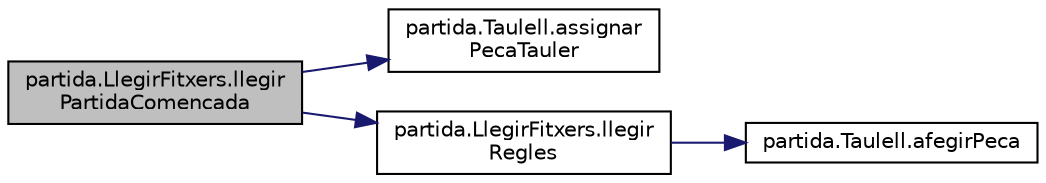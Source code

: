 digraph "partida.LlegirFitxers.llegirPartidaComencada"
{
 // LATEX_PDF_SIZE
  edge [fontname="Helvetica",fontsize="10",labelfontname="Helvetica",labelfontsize="10"];
  node [fontname="Helvetica",fontsize="10",shape=record];
  rankdir="LR";
  Node1 [label="partida.LlegirFitxers.llegir\lPartidaComencada",height=0.2,width=0.4,color="black", fillcolor="grey75", style="filled", fontcolor="black",tooltip="Llegeix el fitxer de Partida."];
  Node1 -> Node2 [color="midnightblue",fontsize="10",style="solid",fontname="Helvetica"];
  Node2 [label="partida.Taulell.assignar\lPecaTauler",height=0.2,width=0.4,color="black", fillcolor="white", style="filled",URL="$classpartida_1_1_taulell.html#a70b3aa633072b83c3f1b6c778f8c6afc",tooltip="Assigna la peca al taulell a la posicio determinada."];
  Node1 -> Node3 [color="midnightblue",fontsize="10",style="solid",fontname="Helvetica"];
  Node3 [label="partida.LlegirFitxers.llegir\lRegles",height=0.2,width=0.4,color="black", fillcolor="white", style="filled",URL="$classpartida_1_1_llegir_fitxers.html#a56b82ea9c6181010cd3616479a42682c",tooltip="Llegeix el fitxer de Regles."];
  Node3 -> Node4 [color="midnightblue",fontsize="10",style="solid",fontname="Helvetica"];
  Node4 [label="partida.Taulell.afegirPeca",height=0.2,width=0.4,color="black", fillcolor="white", style="filled",URL="$classpartida_1_1_taulell.html#a76081c673e786c344ebc30e49bf3897e",tooltip="Assigna les peces entrades al seu lloc a mesura que li van entran."];
}
